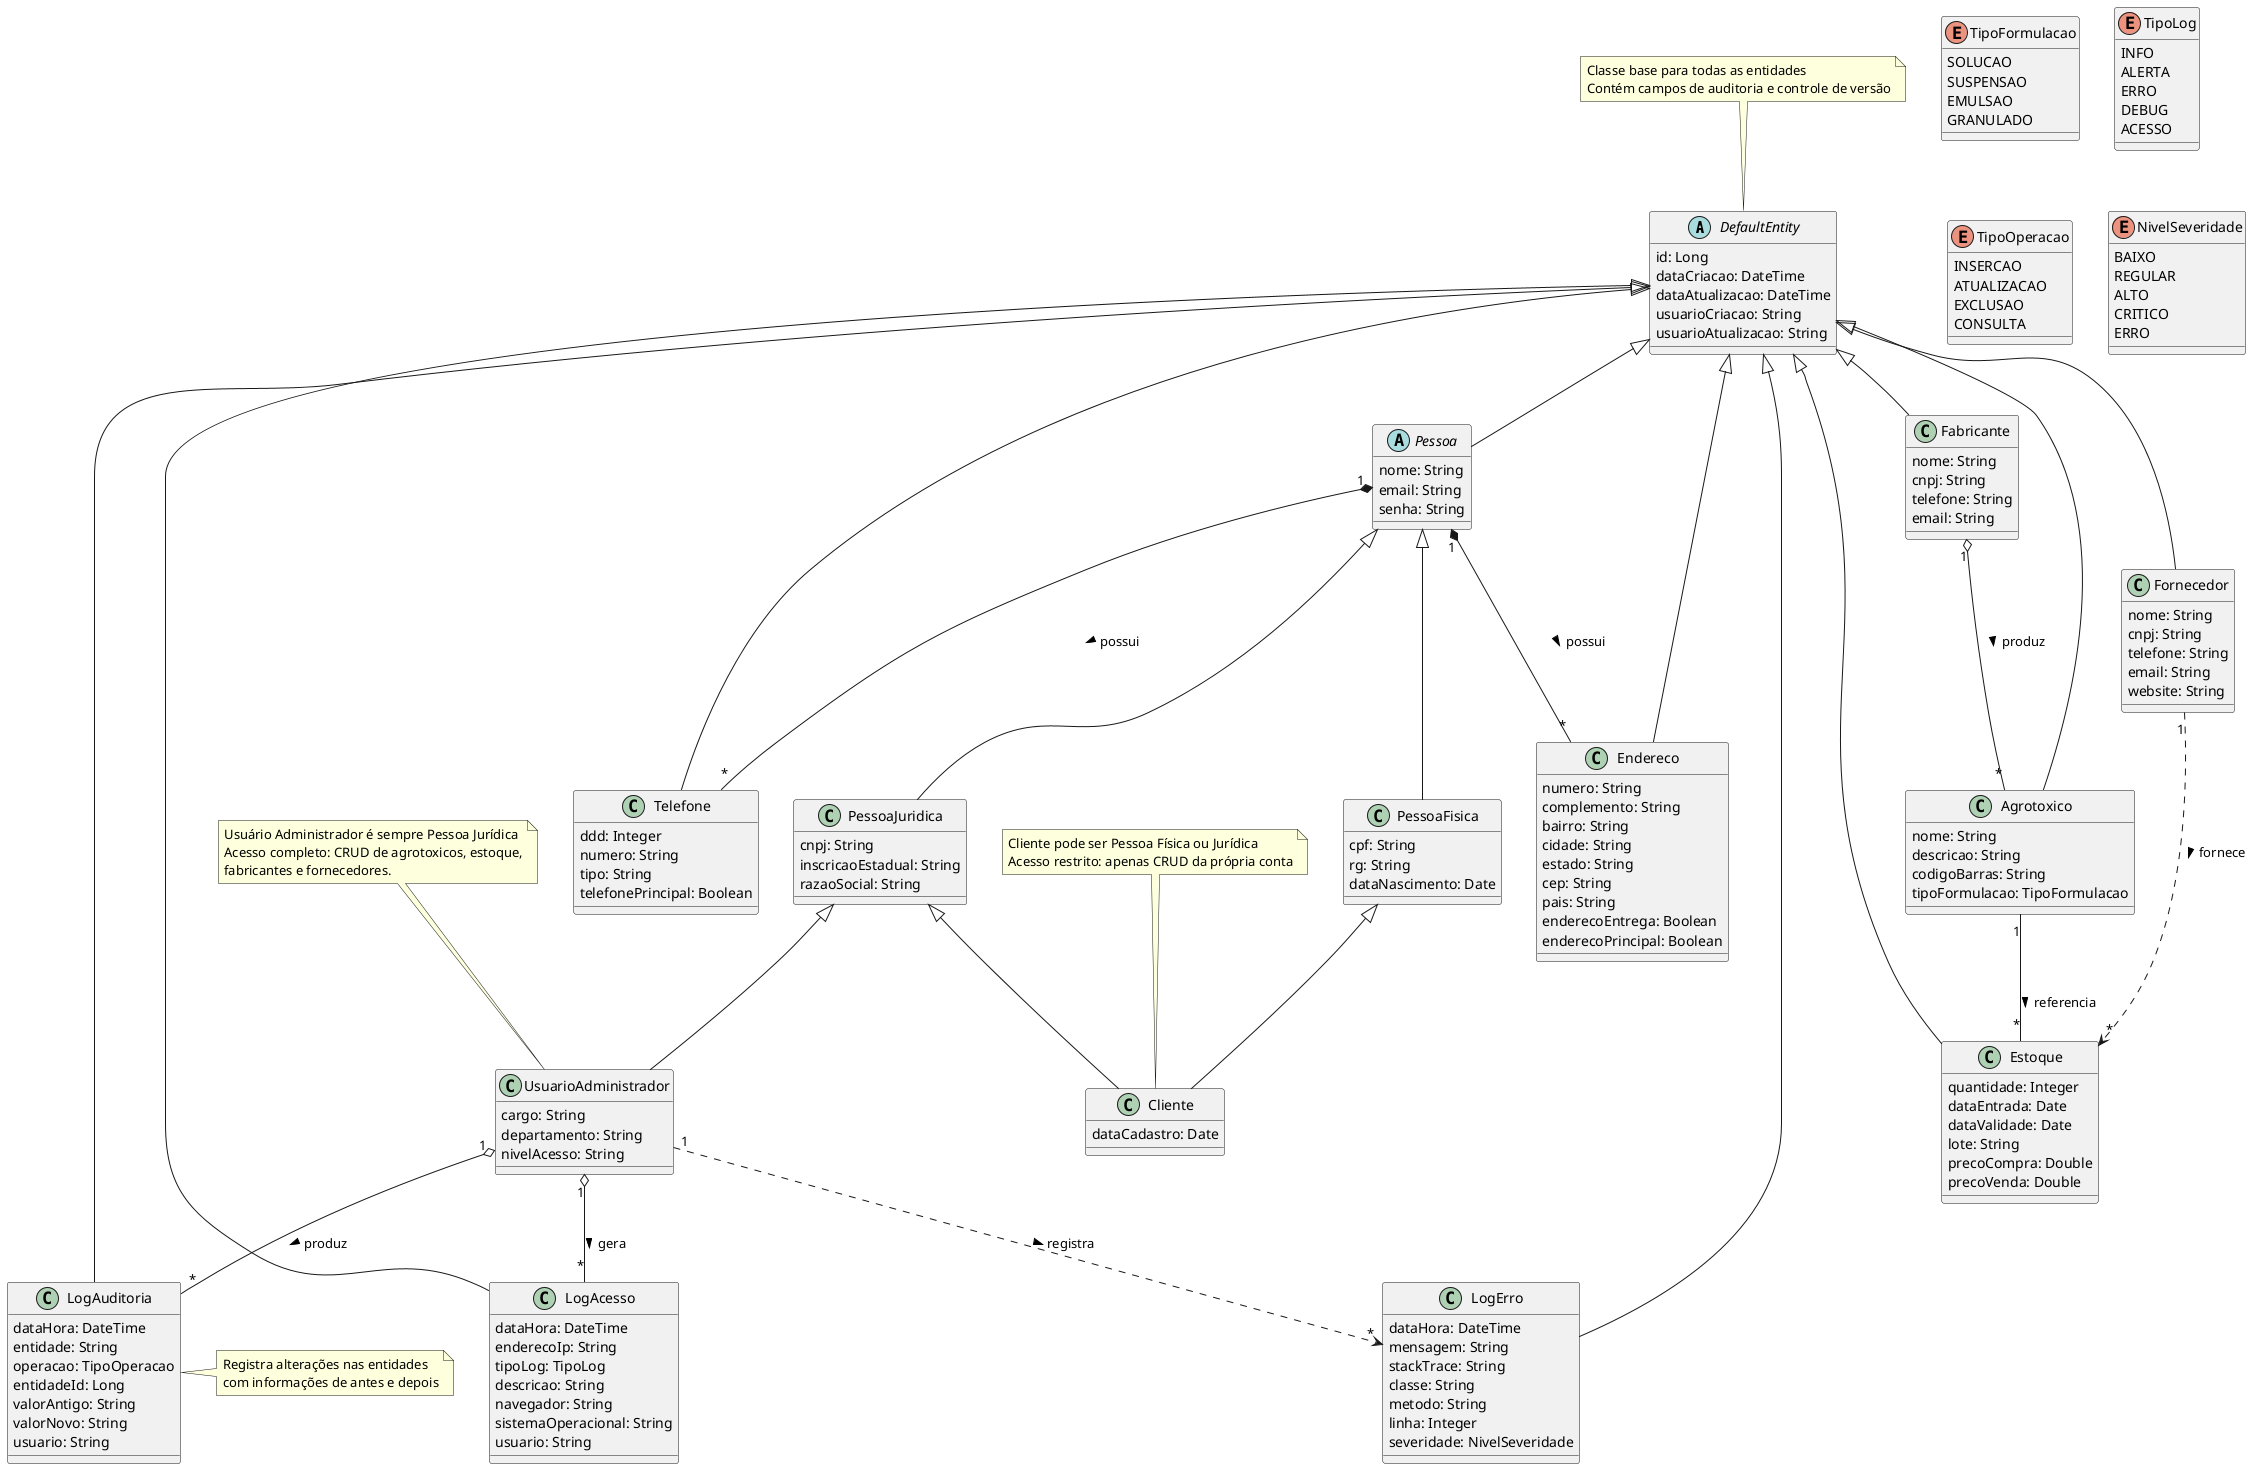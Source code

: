 @startuml

abstract class DefaultEntity {
  id: Long
  dataCriacao: DateTime
  dataAtualizacao: DateTime
  usuarioCriacao: String
  usuarioAtualizacao: String
}

abstract class Pessoa {
  nome: String
  email: String
  senha: String
}

class PessoaFisica {
  cpf: String
  rg: String
  dataNascimento: Date
}

class PessoaJuridica {
  cnpj: String
  inscricaoEstadual: String
  razaoSocial: String
}

class Cliente {
  dataCadastro: Date
}

class UsuarioAdministrador {
  cargo: String
  departamento: String
  nivelAcesso: String
}

class Endereco {
  numero: String
  complemento: String
  bairro: String
  cidade: String
  estado: String
  cep: String
  pais: String
  enderecoEntrega: Boolean
  enderecoPrincipal: Boolean
}

class Telefone {
  ddd: Integer
  numero: String
  tipo: String
  telefonePrincipal: Boolean
}

class Fabricante {
  nome: String
  cnpj: String
  telefone: String
  email: String
}

class Agrotoxico {
  nome: String
  descricao: String
  codigoBarras: String
  tipoFormulacao: TipoFormulacao
}

class Fornecedor {
  nome: String
  cnpj: String
  telefone: String
  email: String
  website: String
}

class Estoque {
  quantidade: Integer
  dataEntrada: Date
  dataValidade: Date
  lote: String
  precoCompra: Double
  precoVenda: Double
}

class LogAcesso {
  dataHora: DateTime
  enderecoIp: String
  tipoLog: TipoLog
  descricao: String
  navegador: String
  sistemaOperacional: String
  usuario: String
}

class LogAuditoria {
  dataHora: DateTime
  entidade: String
  operacao: TipoOperacao
  entidadeId: Long
  valorAntigo: String
  valorNovo: String
  usuario: String
}

class LogErro {
  dataHora: DateTime
  mensagem: String
  stackTrace: String
  classe: String
  metodo: String
  linha: Integer
  severidade: NivelSeveridade
}

enum TipoFormulacao {
  SOLUCAO
  SUSPENSAO
  EMULSAO
  GRANULADO
}

enum TipoLog {
  INFO
  ALERTA
  ERRO
  DEBUG
  ACESSO
}

enum TipoOperacao {
  INSERCAO
  ATUALIZACAO
  EXCLUSAO
  CONSULTA
}

enum NivelSeveridade {
  BAIXO
  REGULAR
  ALTO
  CRITICO
  ERRO
}

' Heranças 
DefaultEntity <|-- Pessoa
DefaultEntity <|-- Endereco
DefaultEntity <|-- Telefone
DefaultEntity <|-- Fabricante
DefaultEntity <|-- Agrotoxico
DefaultEntity <|-- Fornecedor
DefaultEntity <|-- Estoque
DefaultEntity <|-- LogAcesso
DefaultEntity <|-- LogAuditoria
DefaultEntity <|-- LogErro

Pessoa <|-- PessoaFisica
Pessoa <|-- PessoaJuridica
PessoaFisica <|-- Cliente
PessoaJuridica <|-- Cliente
PessoaJuridica <|-- UsuarioAdministrador

' Relacionamentos

Pessoa "1" *-- "*" Endereco : possui >
Pessoa "1" *-- "*" Telefone : possui >
Fabricante "1" o-- "*" Agrotoxico : produz >
Fornecedor "1" ..> "*" Estoque : fornece >
Agrotoxico "1" -- "*" Estoque : referencia >

UsuarioAdministrador "1" o-- "*" LogAcesso : gera >
UsuarioAdministrador "1" o-- "*" LogAuditoria : produz >
UsuarioAdministrador "1" ..> "*" LogErro : registra >

' Notas
note top of Cliente
  Cliente pode ser Pessoa Física ou Jurídica
  Acesso restrito: apenas CRUD da própria conta
end note

note top of UsuarioAdministrador
  Usuário Administrador é sempre Pessoa Jurídica
  Acesso completo: CRUD de agrotoxicos, estoque,
  fabricantes e fornecedores.
end note

note top of DefaultEntity
  Classe base para todas as entidades
  Contém campos de auditoria e controle de versão
end note

note right of LogAuditoria
  Registra alterações nas entidades
  com informações de antes e depois
end note

@enduml